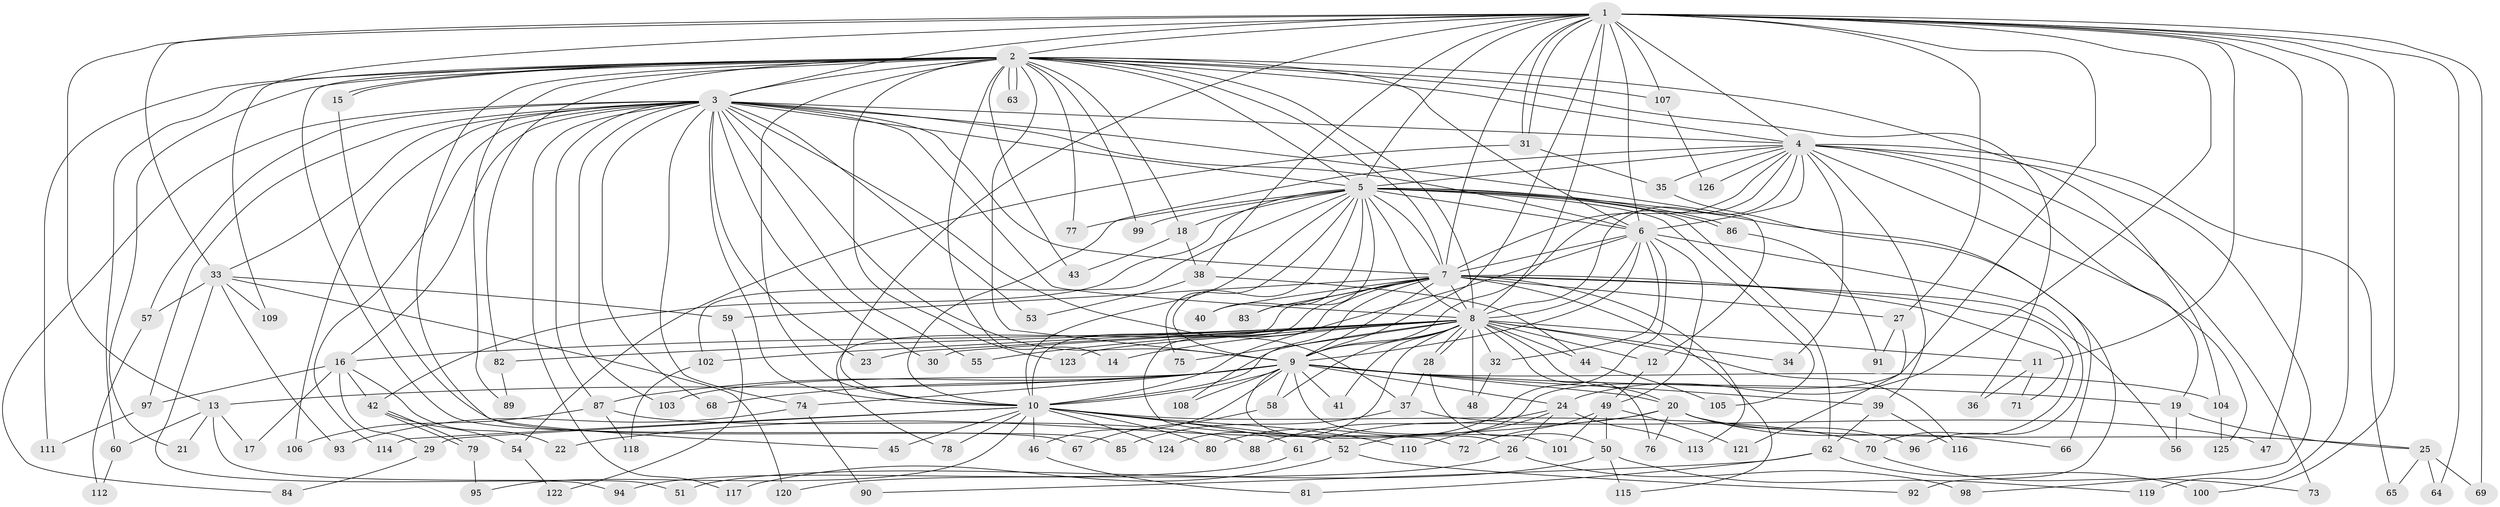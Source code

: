 // Generated by graph-tools (version 1.1) at 2025/49/03/09/25 03:49:40]
// undirected, 126 vertices, 277 edges
graph export_dot {
graph [start="1"]
  node [color=gray90,style=filled];
  1;
  2;
  3;
  4;
  5;
  6;
  7;
  8;
  9;
  10;
  11;
  12;
  13;
  14;
  15;
  16;
  17;
  18;
  19;
  20;
  21;
  22;
  23;
  24;
  25;
  26;
  27;
  28;
  29;
  30;
  31;
  32;
  33;
  34;
  35;
  36;
  37;
  38;
  39;
  40;
  41;
  42;
  43;
  44;
  45;
  46;
  47;
  48;
  49;
  50;
  51;
  52;
  53;
  54;
  55;
  56;
  57;
  58;
  59;
  60;
  61;
  62;
  63;
  64;
  65;
  66;
  67;
  68;
  69;
  70;
  71;
  72;
  73;
  74;
  75;
  76;
  77;
  78;
  79;
  80;
  81;
  82;
  83;
  84;
  85;
  86;
  87;
  88;
  89;
  90;
  91;
  92;
  93;
  94;
  95;
  96;
  97;
  98;
  99;
  100;
  101;
  102;
  103;
  104;
  105;
  106;
  107;
  108;
  109;
  110;
  111;
  112;
  113;
  114;
  115;
  116;
  117;
  118;
  119;
  120;
  121;
  122;
  123;
  124;
  125;
  126;
  1 -- 2;
  1 -- 3;
  1 -- 4;
  1 -- 5;
  1 -- 6;
  1 -- 7;
  1 -- 8;
  1 -- 9;
  1 -- 10;
  1 -- 11;
  1 -- 13;
  1 -- 24;
  1 -- 27;
  1 -- 31;
  1 -- 31;
  1 -- 33;
  1 -- 38;
  1 -- 47;
  1 -- 52;
  1 -- 64;
  1 -- 69;
  1 -- 100;
  1 -- 107;
  1 -- 109;
  1 -- 119;
  2 -- 3;
  2 -- 4;
  2 -- 5;
  2 -- 6;
  2 -- 7;
  2 -- 8;
  2 -- 9;
  2 -- 10;
  2 -- 14;
  2 -- 15;
  2 -- 15;
  2 -- 18;
  2 -- 21;
  2 -- 36;
  2 -- 43;
  2 -- 45;
  2 -- 60;
  2 -- 63;
  2 -- 63;
  2 -- 67;
  2 -- 77;
  2 -- 82;
  2 -- 89;
  2 -- 99;
  2 -- 104;
  2 -- 107;
  2 -- 111;
  2 -- 123;
  3 -- 4;
  3 -- 5;
  3 -- 6;
  3 -- 7;
  3 -- 8;
  3 -- 9;
  3 -- 10;
  3 -- 12;
  3 -- 16;
  3 -- 23;
  3 -- 30;
  3 -- 33;
  3 -- 37;
  3 -- 53;
  3 -- 55;
  3 -- 57;
  3 -- 68;
  3 -- 74;
  3 -- 84;
  3 -- 87;
  3 -- 97;
  3 -- 103;
  3 -- 106;
  3 -- 114;
  3 -- 117;
  4 -- 5;
  4 -- 6;
  4 -- 7;
  4 -- 8;
  4 -- 9;
  4 -- 10;
  4 -- 19;
  4 -- 34;
  4 -- 35;
  4 -- 39;
  4 -- 65;
  4 -- 73;
  4 -- 98;
  4 -- 125;
  4 -- 126;
  5 -- 6;
  5 -- 7;
  5 -- 8;
  5 -- 9;
  5 -- 10;
  5 -- 18;
  5 -- 40;
  5 -- 42;
  5 -- 62;
  5 -- 75;
  5 -- 77;
  5 -- 83;
  5 -- 86;
  5 -- 86;
  5 -- 92;
  5 -- 99;
  5 -- 102;
  5 -- 105;
  6 -- 7;
  6 -- 8;
  6 -- 9;
  6 -- 10;
  6 -- 32;
  6 -- 49;
  6 -- 80;
  6 -- 96;
  7 -- 8;
  7 -- 9;
  7 -- 10;
  7 -- 27;
  7 -- 40;
  7 -- 56;
  7 -- 59;
  7 -- 70;
  7 -- 71;
  7 -- 72;
  7 -- 78;
  7 -- 83;
  7 -- 108;
  7 -- 113;
  7 -- 115;
  8 -- 9;
  8 -- 10;
  8 -- 11;
  8 -- 12;
  8 -- 14;
  8 -- 16;
  8 -- 20;
  8 -- 23;
  8 -- 28;
  8 -- 28;
  8 -- 30;
  8 -- 32;
  8 -- 34;
  8 -- 41;
  8 -- 44;
  8 -- 48;
  8 -- 55;
  8 -- 58;
  8 -- 75;
  8 -- 76;
  8 -- 82;
  8 -- 102;
  8 -- 116;
  8 -- 123;
  8 -- 124;
  9 -- 10;
  9 -- 13;
  9 -- 19;
  9 -- 20;
  9 -- 24;
  9 -- 26;
  9 -- 39;
  9 -- 41;
  9 -- 46;
  9 -- 58;
  9 -- 68;
  9 -- 74;
  9 -- 87;
  9 -- 101;
  9 -- 103;
  9 -- 104;
  9 -- 108;
  10 -- 29;
  10 -- 45;
  10 -- 46;
  10 -- 52;
  10 -- 61;
  10 -- 70;
  10 -- 78;
  10 -- 80;
  10 -- 95;
  10 -- 110;
  10 -- 114;
  10 -- 124;
  11 -- 36;
  11 -- 71;
  12 -- 49;
  13 -- 17;
  13 -- 21;
  13 -- 51;
  13 -- 60;
  15 -- 85;
  16 -- 17;
  16 -- 22;
  16 -- 29;
  16 -- 42;
  16 -- 97;
  18 -- 38;
  18 -- 43;
  19 -- 25;
  19 -- 56;
  20 -- 22;
  20 -- 25;
  20 -- 61;
  20 -- 66;
  20 -- 76;
  20 -- 96;
  24 -- 26;
  24 -- 88;
  24 -- 110;
  24 -- 113;
  25 -- 64;
  25 -- 65;
  25 -- 69;
  26 -- 98;
  26 -- 120;
  27 -- 91;
  27 -- 121;
  28 -- 37;
  28 -- 50;
  29 -- 84;
  31 -- 35;
  31 -- 54;
  32 -- 48;
  33 -- 57;
  33 -- 59;
  33 -- 93;
  33 -- 94;
  33 -- 109;
  33 -- 120;
  35 -- 66;
  37 -- 47;
  37 -- 85;
  38 -- 44;
  38 -- 53;
  39 -- 62;
  39 -- 116;
  42 -- 54;
  42 -- 79;
  42 -- 79;
  44 -- 105;
  46 -- 81;
  49 -- 50;
  49 -- 72;
  49 -- 101;
  49 -- 121;
  50 -- 51;
  50 -- 115;
  50 -- 119;
  52 -- 92;
  52 -- 117;
  54 -- 122;
  57 -- 112;
  58 -- 67;
  59 -- 122;
  60 -- 112;
  61 -- 94;
  62 -- 81;
  62 -- 90;
  62 -- 100;
  70 -- 73;
  74 -- 90;
  74 -- 93;
  79 -- 95;
  82 -- 89;
  86 -- 91;
  87 -- 88;
  87 -- 106;
  87 -- 118;
  97 -- 111;
  102 -- 118;
  104 -- 125;
  107 -- 126;
}
